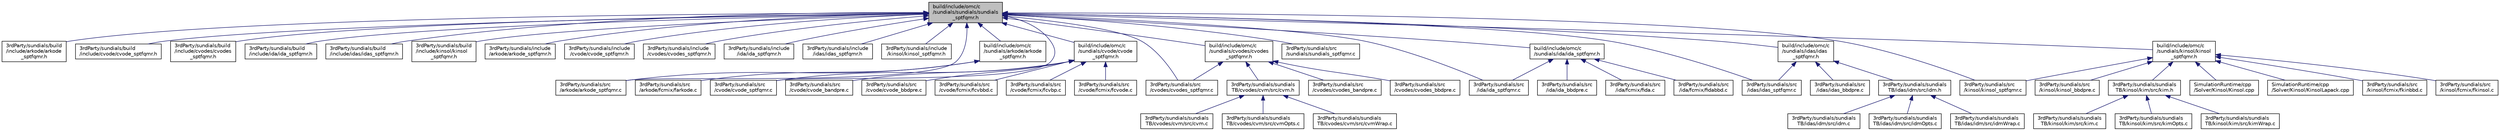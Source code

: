 digraph "build/include/omc/c/sundials/sundials/sundials_sptfqmr.h"
{
  edge [fontname="Helvetica",fontsize="10",labelfontname="Helvetica",labelfontsize="10"];
  node [fontname="Helvetica",fontsize="10",shape=record];
  Node2 [label="build/include/omc/c\l/sundials/sundials/sundials\l_sptfqmr.h",height=0.2,width=0.4,color="black", fillcolor="grey75", style="filled", fontcolor="black"];
  Node2 -> Node3 [dir="back",color="midnightblue",fontsize="10",style="solid",fontname="Helvetica"];
  Node3 [label="3rdParty/sundials/build\l/include/arkode/arkode\l_sptfqmr.h",height=0.2,width=0.4,color="black", fillcolor="white", style="filled",URL="$d5/d09/3rd_party_2sundials_2build_2include_2arkode_2arkode__sptfqmr_8h.html"];
  Node2 -> Node4 [dir="back",color="midnightblue",fontsize="10",style="solid",fontname="Helvetica"];
  Node4 [label="3rdParty/sundials/build\l/include/cvode/cvode_sptfqmr.h",height=0.2,width=0.4,color="black", fillcolor="white", style="filled",URL="$d5/dae/3rd_party_2sundials_2build_2include_2cvode_2cvode__sptfqmr_8h.html"];
  Node2 -> Node5 [dir="back",color="midnightblue",fontsize="10",style="solid",fontname="Helvetica"];
  Node5 [label="3rdParty/sundials/build\l/include/cvodes/cvodes\l_sptfqmr.h",height=0.2,width=0.4,color="black", fillcolor="white", style="filled",URL="$dd/d70/3rd_party_2sundials_2build_2include_2cvodes_2cvodes__sptfqmr_8h.html"];
  Node2 -> Node6 [dir="back",color="midnightblue",fontsize="10",style="solid",fontname="Helvetica"];
  Node6 [label="3rdParty/sundials/build\l/include/ida/ida_sptfqmr.h",height=0.2,width=0.4,color="black", fillcolor="white", style="filled",URL="$d0/d50/3rd_party_2sundials_2build_2include_2ida_2ida__sptfqmr_8h.html"];
  Node2 -> Node7 [dir="back",color="midnightblue",fontsize="10",style="solid",fontname="Helvetica"];
  Node7 [label="3rdParty/sundials/build\l/include/idas/idas_sptfqmr.h",height=0.2,width=0.4,color="black", fillcolor="white", style="filled",URL="$d0/de2/3rd_party_2sundials_2build_2include_2idas_2idas__sptfqmr_8h.html"];
  Node2 -> Node8 [dir="back",color="midnightblue",fontsize="10",style="solid",fontname="Helvetica"];
  Node8 [label="3rdParty/sundials/build\l/include/kinsol/kinsol\l_sptfqmr.h",height=0.2,width=0.4,color="black", fillcolor="white", style="filled",URL="$d8/d17/3rd_party_2sundials_2build_2include_2kinsol_2kinsol__sptfqmr_8h.html"];
  Node2 -> Node9 [dir="back",color="midnightblue",fontsize="10",style="solid",fontname="Helvetica"];
  Node9 [label="3rdParty/sundials/include\l/arkode/arkode_sptfqmr.h",height=0.2,width=0.4,color="black", fillcolor="white", style="filled",URL="$d0/d89/3rd_party_2sundials_2include_2arkode_2arkode__sptfqmr_8h.html"];
  Node2 -> Node10 [dir="back",color="midnightblue",fontsize="10",style="solid",fontname="Helvetica"];
  Node10 [label="3rdParty/sundials/include\l/cvode/cvode_sptfqmr.h",height=0.2,width=0.4,color="black", fillcolor="white", style="filled",URL="$d8/d39/3rd_party_2sundials_2include_2cvode_2cvode__sptfqmr_8h.html"];
  Node2 -> Node11 [dir="back",color="midnightblue",fontsize="10",style="solid",fontname="Helvetica"];
  Node11 [label="3rdParty/sundials/include\l/cvodes/cvodes_sptfqmr.h",height=0.2,width=0.4,color="black", fillcolor="white", style="filled",URL="$d7/d8e/3rd_party_2sundials_2include_2cvodes_2cvodes__sptfqmr_8h.html"];
  Node2 -> Node12 [dir="back",color="midnightblue",fontsize="10",style="solid",fontname="Helvetica"];
  Node12 [label="3rdParty/sundials/include\l/ida/ida_sptfqmr.h",height=0.2,width=0.4,color="black", fillcolor="white", style="filled",URL="$dc/d02/3rd_party_2sundials_2include_2ida_2ida__sptfqmr_8h.html"];
  Node2 -> Node13 [dir="back",color="midnightblue",fontsize="10",style="solid",fontname="Helvetica"];
  Node13 [label="3rdParty/sundials/include\l/idas/idas_sptfqmr.h",height=0.2,width=0.4,color="black", fillcolor="white", style="filled",URL="$d6/d50/3rd_party_2sundials_2include_2idas_2idas__sptfqmr_8h.html"];
  Node2 -> Node14 [dir="back",color="midnightblue",fontsize="10",style="solid",fontname="Helvetica"];
  Node14 [label="3rdParty/sundials/include\l/kinsol/kinsol_sptfqmr.h",height=0.2,width=0.4,color="black", fillcolor="white", style="filled",URL="$d0/d64/3rd_party_2sundials_2include_2kinsol_2kinsol__sptfqmr_8h.html"];
  Node2 -> Node15 [dir="back",color="midnightblue",fontsize="10",style="solid",fontname="Helvetica"];
  Node15 [label="3rdParty/sundials/src\l/arkode/arkode_sptfqmr.c",height=0.2,width=0.4,color="black", fillcolor="white", style="filled",URL="$d7/df6/arkode__sptfqmr_8c.html"];
  Node2 -> Node16 [dir="back",color="midnightblue",fontsize="10",style="solid",fontname="Helvetica"];
  Node16 [label="3rdParty/sundials/src\l/cvode/cvode_sptfqmr.c",height=0.2,width=0.4,color="black", fillcolor="white", style="filled",URL="$d5/d60/cvode__sptfqmr_8c.html"];
  Node2 -> Node17 [dir="back",color="midnightblue",fontsize="10",style="solid",fontname="Helvetica"];
  Node17 [label="3rdParty/sundials/src\l/cvodes/cvodes_sptfqmr.c",height=0.2,width=0.4,color="black", fillcolor="white", style="filled",URL="$d2/dbf/cvodes__sptfqmr_8c.html"];
  Node2 -> Node18 [dir="back",color="midnightblue",fontsize="10",style="solid",fontname="Helvetica"];
  Node18 [label="3rdParty/sundials/src\l/ida/ida_sptfqmr.c",height=0.2,width=0.4,color="black", fillcolor="white", style="filled",URL="$de/d6a/ida__sptfqmr_8c.html"];
  Node2 -> Node19 [dir="back",color="midnightblue",fontsize="10",style="solid",fontname="Helvetica"];
  Node19 [label="3rdParty/sundials/src\l/idas/idas_sptfqmr.c",height=0.2,width=0.4,color="black", fillcolor="white", style="filled",URL="$d6/d92/idas__sptfqmr_8c.html"];
  Node2 -> Node20 [dir="back",color="midnightblue",fontsize="10",style="solid",fontname="Helvetica"];
  Node20 [label="3rdParty/sundials/src\l/kinsol/kinsol_sptfqmr.c",height=0.2,width=0.4,color="black", fillcolor="white", style="filled",URL="$d3/d09/kinsol__sptfqmr_8c.html"];
  Node2 -> Node21 [dir="back",color="midnightblue",fontsize="10",style="solid",fontname="Helvetica"];
  Node21 [label="3rdParty/sundials/src\l/sundials/sundials_sptfqmr.c",height=0.2,width=0.4,color="black", fillcolor="white", style="filled",URL="$d7/ddc/sundials__sptfqmr_8c.html"];
  Node2 -> Node22 [dir="back",color="midnightblue",fontsize="10",style="solid",fontname="Helvetica"];
  Node22 [label="build/include/omc/c\l/sundials/arkode/arkode\l_sptfqmr.h",height=0.2,width=0.4,color="black", fillcolor="white", style="filled",URL="$d3/dfb/build_2include_2omc_2c_2sundials_2arkode_2arkode__sptfqmr_8h.html"];
  Node22 -> Node15 [dir="back",color="midnightblue",fontsize="10",style="solid",fontname="Helvetica"];
  Node22 -> Node23 [dir="back",color="midnightblue",fontsize="10",style="solid",fontname="Helvetica"];
  Node23 [label="3rdParty/sundials/src\l/arkode/fcmix/farkode.c",height=0.2,width=0.4,color="black", fillcolor="white", style="filled",URL="$dc/d59/farkode_8c.html"];
  Node2 -> Node24 [dir="back",color="midnightblue",fontsize="10",style="solid",fontname="Helvetica"];
  Node24 [label="build/include/omc/c\l/sundials/cvode/cvode\l_sptfqmr.h",height=0.2,width=0.4,color="black", fillcolor="white", style="filled",URL="$da/df9/build_2include_2omc_2c_2sundials_2cvode_2cvode__sptfqmr_8h.html"];
  Node24 -> Node25 [dir="back",color="midnightblue",fontsize="10",style="solid",fontname="Helvetica"];
  Node25 [label="3rdParty/sundials/src\l/cvode/cvode_bandpre.c",height=0.2,width=0.4,color="black", fillcolor="white", style="filled",URL="$d2/da7/cvode__bandpre_8c.html"];
  Node24 -> Node26 [dir="back",color="midnightblue",fontsize="10",style="solid",fontname="Helvetica"];
  Node26 [label="3rdParty/sundials/src\l/cvode/cvode_bbdpre.c",height=0.2,width=0.4,color="black", fillcolor="white", style="filled",URL="$d4/d06/cvode__bbdpre_8c.html"];
  Node24 -> Node16 [dir="back",color="midnightblue",fontsize="10",style="solid",fontname="Helvetica"];
  Node24 -> Node27 [dir="back",color="midnightblue",fontsize="10",style="solid",fontname="Helvetica"];
  Node27 [label="3rdParty/sundials/src\l/cvode/fcmix/fcvbbd.c",height=0.2,width=0.4,color="black", fillcolor="white", style="filled",URL="$d9/d7f/fcvbbd_8c.html"];
  Node24 -> Node28 [dir="back",color="midnightblue",fontsize="10",style="solid",fontname="Helvetica"];
  Node28 [label="3rdParty/sundials/src\l/cvode/fcmix/fcvbp.c",height=0.2,width=0.4,color="black", fillcolor="white", style="filled",URL="$de/d81/fcvbp_8c.html"];
  Node24 -> Node29 [dir="back",color="midnightblue",fontsize="10",style="solid",fontname="Helvetica"];
  Node29 [label="3rdParty/sundials/src\l/cvode/fcmix/fcvode.c",height=0.2,width=0.4,color="black", fillcolor="white", style="filled",URL="$df/d4f/fcvode_8c.html"];
  Node2 -> Node30 [dir="back",color="midnightblue",fontsize="10",style="solid",fontname="Helvetica"];
  Node30 [label="build/include/omc/c\l/sundials/cvodes/cvodes\l_sptfqmr.h",height=0.2,width=0.4,color="black", fillcolor="white", style="filled",URL="$d5/df4/build_2include_2omc_2c_2sundials_2cvodes_2cvodes__sptfqmr_8h.html"];
  Node30 -> Node31 [dir="back",color="midnightblue",fontsize="10",style="solid",fontname="Helvetica"];
  Node31 [label="3rdParty/sundials/src\l/cvodes/cvodes_bandpre.c",height=0.2,width=0.4,color="black", fillcolor="white", style="filled",URL="$da/daf/cvodes__bandpre_8c.html"];
  Node30 -> Node32 [dir="back",color="midnightblue",fontsize="10",style="solid",fontname="Helvetica"];
  Node32 [label="3rdParty/sundials/src\l/cvodes/cvodes_bbdpre.c",height=0.2,width=0.4,color="black", fillcolor="white", style="filled",URL="$d5/d95/cvodes__bbdpre_8c.html"];
  Node30 -> Node17 [dir="back",color="midnightblue",fontsize="10",style="solid",fontname="Helvetica"];
  Node30 -> Node33 [dir="back",color="midnightblue",fontsize="10",style="solid",fontname="Helvetica"];
  Node33 [label="3rdParty/sundials/sundials\lTB/cvodes/cvm/src/cvm.h",height=0.2,width=0.4,color="black", fillcolor="white", style="filled",URL="$df/d3e/cvm_8h.html"];
  Node33 -> Node34 [dir="back",color="midnightblue",fontsize="10",style="solid",fontname="Helvetica"];
  Node34 [label="3rdParty/sundials/sundials\lTB/cvodes/cvm/src/cvm.c",height=0.2,width=0.4,color="black", fillcolor="white", style="filled",URL="$d6/dc3/cvm_8c.html"];
  Node33 -> Node35 [dir="back",color="midnightblue",fontsize="10",style="solid",fontname="Helvetica"];
  Node35 [label="3rdParty/sundials/sundials\lTB/cvodes/cvm/src/cvmOpts.c",height=0.2,width=0.4,color="black", fillcolor="white", style="filled",URL="$d7/dd0/cvm_opts_8c.html"];
  Node33 -> Node36 [dir="back",color="midnightblue",fontsize="10",style="solid",fontname="Helvetica"];
  Node36 [label="3rdParty/sundials/sundials\lTB/cvodes/cvm/src/cvmWrap.c",height=0.2,width=0.4,color="black", fillcolor="white", style="filled",URL="$de/d69/cvm_wrap_8c.html"];
  Node2 -> Node37 [dir="back",color="midnightblue",fontsize="10",style="solid",fontname="Helvetica"];
  Node37 [label="build/include/omc/c\l/sundials/ida/ida_sptfqmr.h",height=0.2,width=0.4,color="black", fillcolor="white", style="filled",URL="$d2/d10/build_2include_2omc_2c_2sundials_2ida_2ida__sptfqmr_8h.html"];
  Node37 -> Node38 [dir="back",color="midnightblue",fontsize="10",style="solid",fontname="Helvetica"];
  Node38 [label="3rdParty/sundials/src\l/ida/fcmix/fida.c",height=0.2,width=0.4,color="black", fillcolor="white", style="filled",URL="$dd/de0/fida_8c.html"];
  Node37 -> Node39 [dir="back",color="midnightblue",fontsize="10",style="solid",fontname="Helvetica"];
  Node39 [label="3rdParty/sundials/src\l/ida/fcmix/fidabbd.c",height=0.2,width=0.4,color="black", fillcolor="white", style="filled",URL="$dd/d6a/fidabbd_8c.html"];
  Node37 -> Node40 [dir="back",color="midnightblue",fontsize="10",style="solid",fontname="Helvetica"];
  Node40 [label="3rdParty/sundials/src\l/ida/ida_bbdpre.c",height=0.2,width=0.4,color="black", fillcolor="white", style="filled",URL="$d0/d9f/ida__bbdpre_8c.html"];
  Node37 -> Node18 [dir="back",color="midnightblue",fontsize="10",style="solid",fontname="Helvetica"];
  Node2 -> Node41 [dir="back",color="midnightblue",fontsize="10",style="solid",fontname="Helvetica"];
  Node41 [label="build/include/omc/c\l/sundials/idas/idas\l_sptfqmr.h",height=0.2,width=0.4,color="black", fillcolor="white", style="filled",URL="$d1/df8/build_2include_2omc_2c_2sundials_2idas_2idas__sptfqmr_8h.html"];
  Node41 -> Node42 [dir="back",color="midnightblue",fontsize="10",style="solid",fontname="Helvetica"];
  Node42 [label="3rdParty/sundials/src\l/idas/idas_bbdpre.c",height=0.2,width=0.4,color="black", fillcolor="white", style="filled",URL="$d9/d0b/idas__bbdpre_8c.html"];
  Node41 -> Node19 [dir="back",color="midnightblue",fontsize="10",style="solid",fontname="Helvetica"];
  Node41 -> Node43 [dir="back",color="midnightblue",fontsize="10",style="solid",fontname="Helvetica"];
  Node43 [label="3rdParty/sundials/sundials\lTB/idas/idm/src/idm.h",height=0.2,width=0.4,color="black", fillcolor="white", style="filled",URL="$d2/d38/idm_8h.html"];
  Node43 -> Node44 [dir="back",color="midnightblue",fontsize="10",style="solid",fontname="Helvetica"];
  Node44 [label="3rdParty/sundials/sundials\lTB/idas/idm/src/idm.c",height=0.2,width=0.4,color="black", fillcolor="white", style="filled",URL="$d6/d00/idm_8c.html"];
  Node43 -> Node45 [dir="back",color="midnightblue",fontsize="10",style="solid",fontname="Helvetica"];
  Node45 [label="3rdParty/sundials/sundials\lTB/idas/idm/src/idmOpts.c",height=0.2,width=0.4,color="black", fillcolor="white", style="filled",URL="$d1/d52/idm_opts_8c.html"];
  Node43 -> Node46 [dir="back",color="midnightblue",fontsize="10",style="solid",fontname="Helvetica"];
  Node46 [label="3rdParty/sundials/sundials\lTB/idas/idm/src/idmWrap.c",height=0.2,width=0.4,color="black", fillcolor="white", style="filled",URL="$df/dc1/idm_wrap_8c.html"];
  Node2 -> Node47 [dir="back",color="midnightblue",fontsize="10",style="solid",fontname="Helvetica"];
  Node47 [label="build/include/omc/c\l/sundials/kinsol/kinsol\l_sptfqmr.h",height=0.2,width=0.4,color="black", fillcolor="white", style="filled",URL="$d5/de8/build_2include_2omc_2c_2sundials_2kinsol_2kinsol__sptfqmr_8h.html"];
  Node47 -> Node48 [dir="back",color="midnightblue",fontsize="10",style="solid",fontname="Helvetica"];
  Node48 [label="3rdParty/sundials/src\l/kinsol/fcmix/fkinbbd.c",height=0.2,width=0.4,color="black", fillcolor="white", style="filled",URL="$dd/de2/fkinbbd_8c.html"];
  Node47 -> Node49 [dir="back",color="midnightblue",fontsize="10",style="solid",fontname="Helvetica"];
  Node49 [label="3rdParty/sundials/src\l/kinsol/fcmix/fkinsol.c",height=0.2,width=0.4,color="black", fillcolor="white", style="filled",URL="$d7/df9/fkinsol_8c.html"];
  Node47 -> Node50 [dir="back",color="midnightblue",fontsize="10",style="solid",fontname="Helvetica"];
  Node50 [label="3rdParty/sundials/src\l/kinsol/kinsol_bbdpre.c",height=0.2,width=0.4,color="black", fillcolor="white", style="filled",URL="$d8/de8/kinsol__bbdpre_8c.html"];
  Node47 -> Node20 [dir="back",color="midnightblue",fontsize="10",style="solid",fontname="Helvetica"];
  Node47 -> Node51 [dir="back",color="midnightblue",fontsize="10",style="solid",fontname="Helvetica"];
  Node51 [label="3rdParty/sundials/sundials\lTB/kinsol/kim/src/kim.h",height=0.2,width=0.4,color="black", fillcolor="white", style="filled",URL="$dc/def/kim_8h.html"];
  Node51 -> Node52 [dir="back",color="midnightblue",fontsize="10",style="solid",fontname="Helvetica"];
  Node52 [label="3rdParty/sundials/sundials\lTB/kinsol/kim/src/kim.c",height=0.2,width=0.4,color="black", fillcolor="white", style="filled",URL="$da/db0/kim_8c.html"];
  Node51 -> Node53 [dir="back",color="midnightblue",fontsize="10",style="solid",fontname="Helvetica"];
  Node53 [label="3rdParty/sundials/sundials\lTB/kinsol/kim/src/kimOpts.c",height=0.2,width=0.4,color="black", fillcolor="white", style="filled",URL="$d0/ddf/kim_opts_8c.html"];
  Node51 -> Node54 [dir="back",color="midnightblue",fontsize="10",style="solid",fontname="Helvetica"];
  Node54 [label="3rdParty/sundials/sundials\lTB/kinsol/kim/src/kimWrap.c",height=0.2,width=0.4,color="black", fillcolor="white", style="filled",URL="$df/d9f/kim_wrap_8c.html"];
  Node47 -> Node55 [dir="back",color="midnightblue",fontsize="10",style="solid",fontname="Helvetica"];
  Node55 [label="SimulationRuntime/cpp\l/Solver/Kinsol/Kinsol.cpp",height=0.2,width=0.4,color="black", fillcolor="white", style="filled",URL="$d9/d15/_kinsol_8cpp.html"];
  Node47 -> Node56 [dir="back",color="midnightblue",fontsize="10",style="solid",fontname="Helvetica"];
  Node56 [label="SimulationRuntime/cpp\l/Solver/Kinsol/KinsolLapack.cpp",height=0.2,width=0.4,color="black", fillcolor="white", style="filled",URL="$d7/df5/_kinsol_lapack_8cpp.html",tooltip="Alernative linear solver for Kinsol. The linear solver uses Lapack with complete pivoting for LU fact..."];
}
